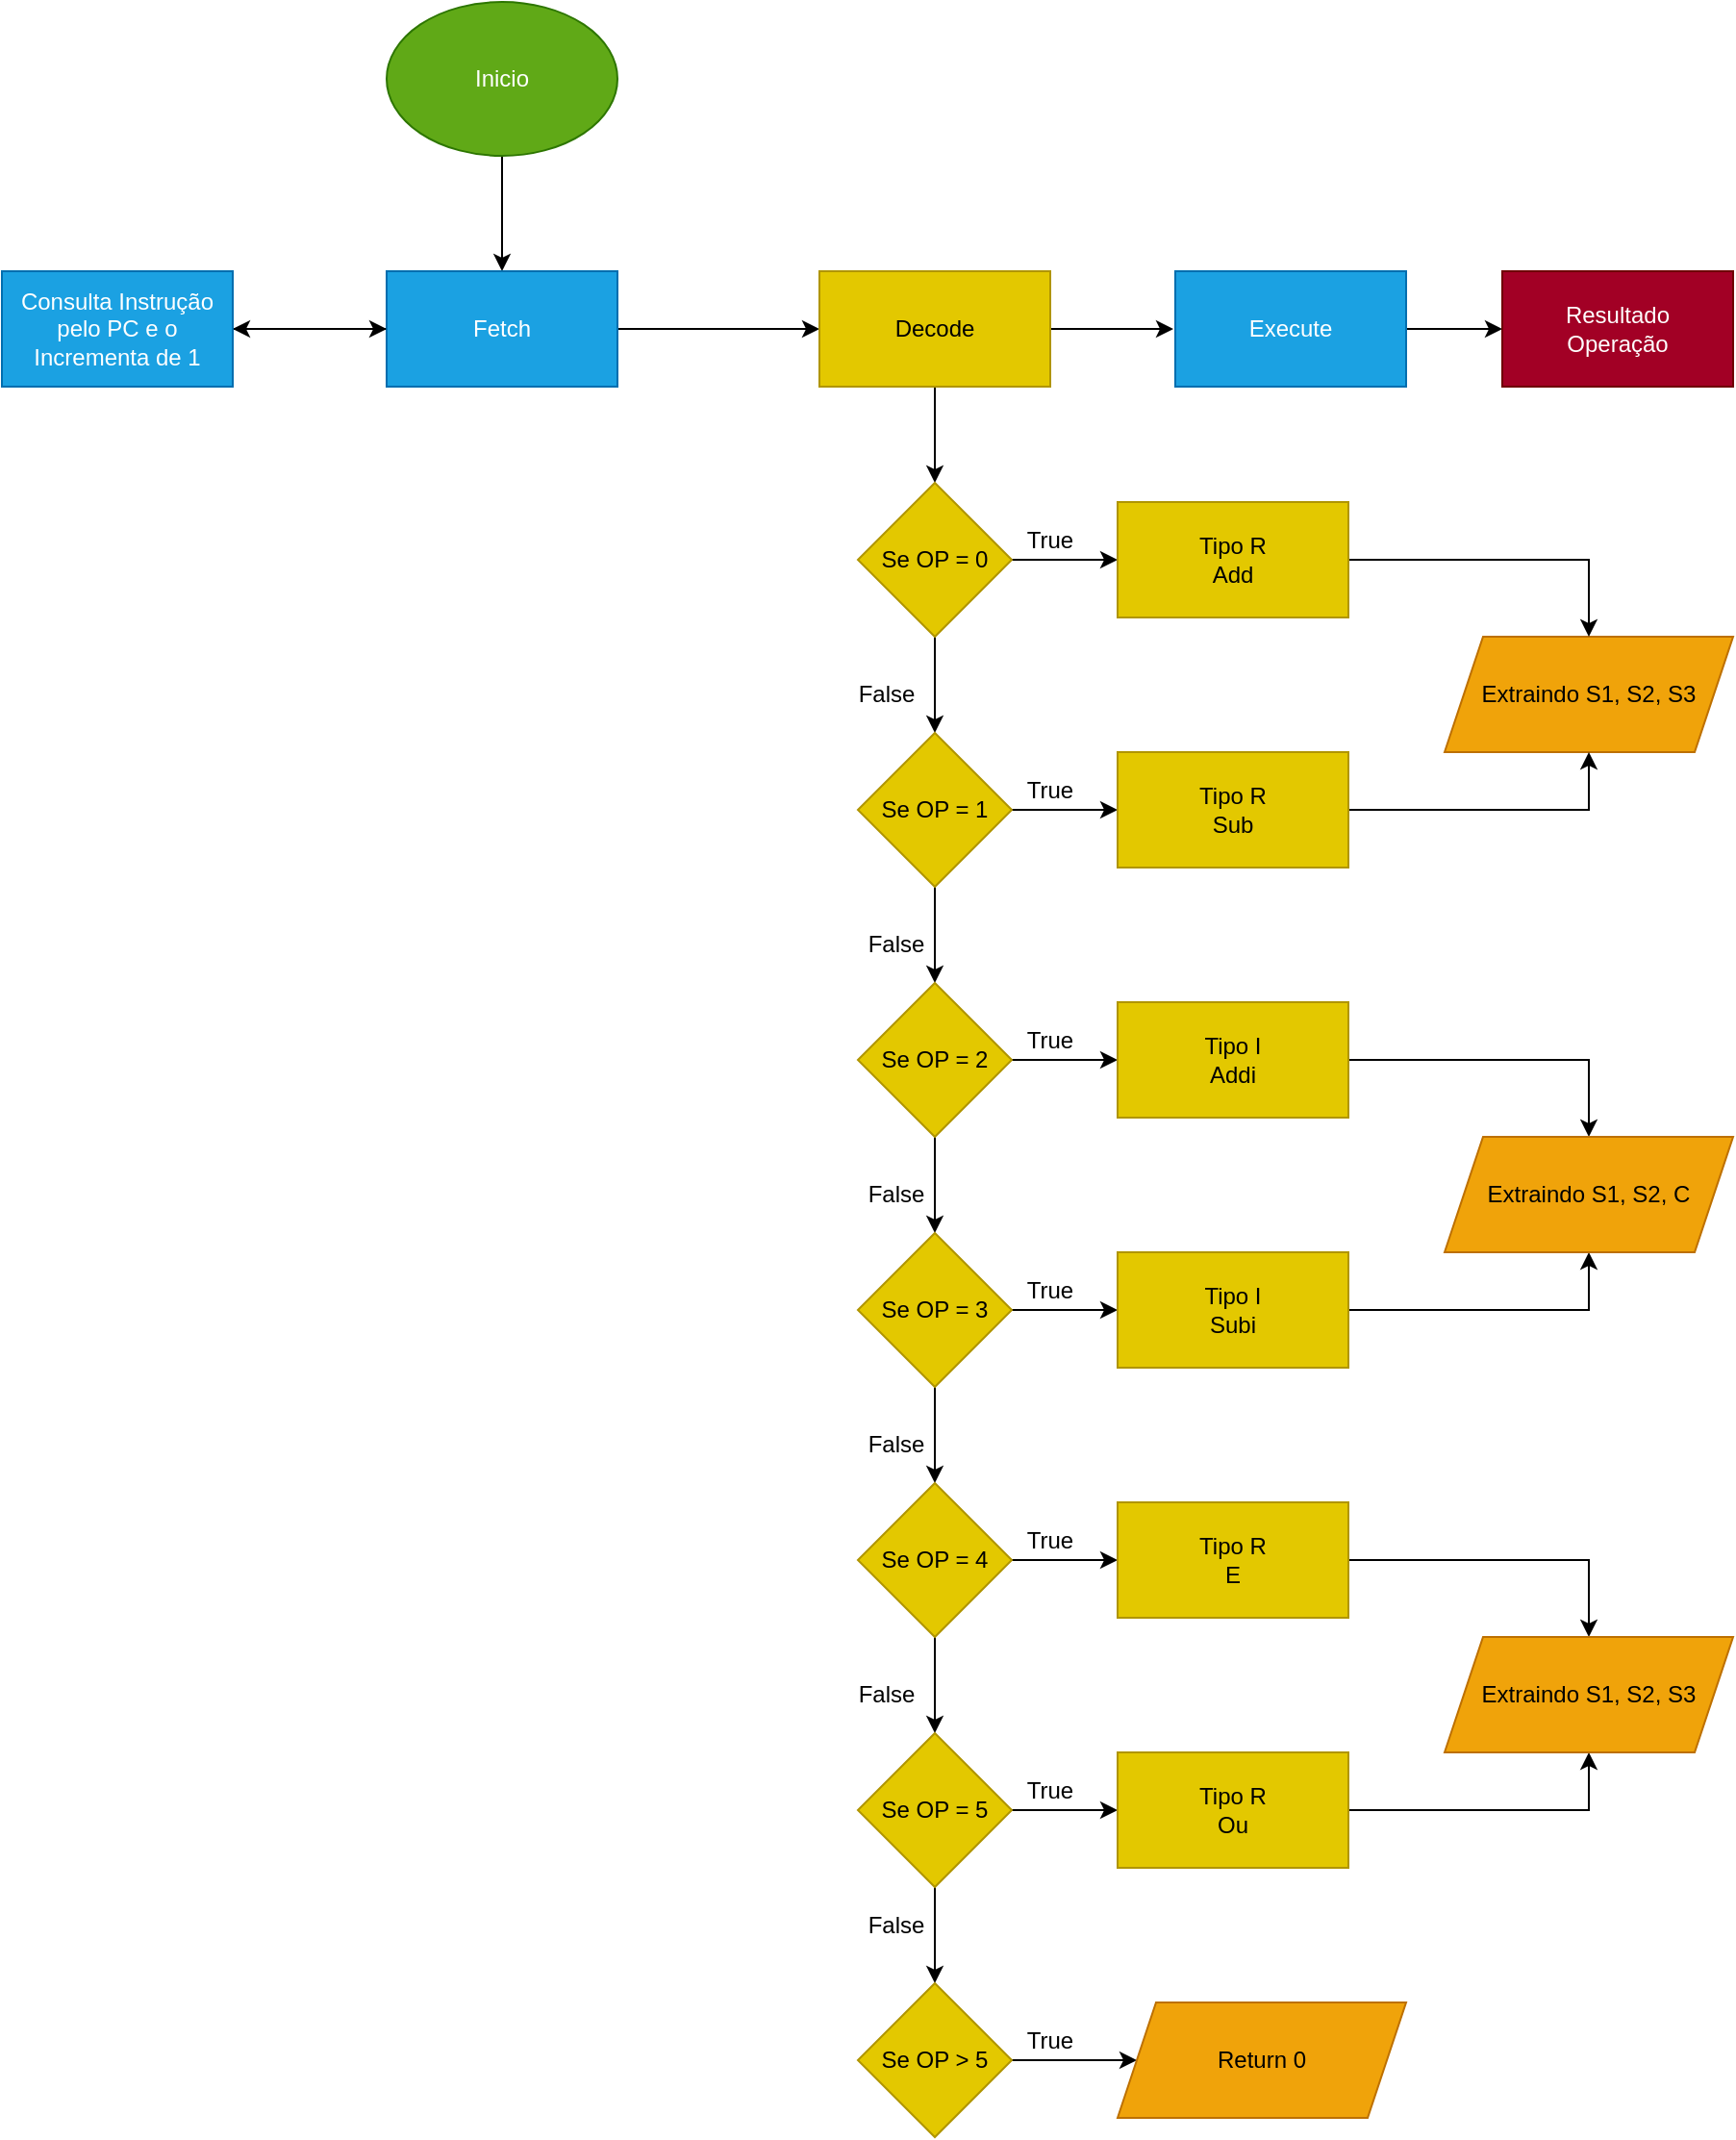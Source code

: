 <mxfile><diagram id="JADP3M5wRuzMCVo7Yq-Q" name="Page-1"><mxGraphModel dx="1400" dy="316" grid="1" gridSize="10" guides="1" tooltips="1" connect="1" arrows="1" fold="1" page="1" pageScale="1" pageWidth="850" pageHeight="1100" math="0" shadow="0"><root><mxCell id="0"/><mxCell id="1" parent="0"/><mxCell id="6" style="edgeStyle=orthogonalEdgeStyle;rounded=0;orthogonalLoop=1;jettySize=auto;html=1;entryX=0.5;entryY=0;entryDx=0;entryDy=0;" edge="1" parent="1" source="4" target="5"><mxGeometry relative="1" as="geometry"/></mxCell><mxCell id="4" value="Inicio" style="ellipse;whiteSpace=wrap;html=1;fillColor=#60a917;strokeColor=#2D7600;fontColor=#ffffff;" vertex="1" parent="1"><mxGeometry x="140" y="70" width="120" height="80" as="geometry"/></mxCell><mxCell id="8" style="edgeStyle=orthogonalEdgeStyle;rounded=0;orthogonalLoop=1;jettySize=auto;html=1;entryX=0;entryY=0.5;entryDx=0;entryDy=0;" edge="1" parent="1" source="5" target="7"><mxGeometry relative="1" as="geometry"/></mxCell><mxCell id="80" style="edgeStyle=orthogonalEdgeStyle;rounded=0;orthogonalLoop=1;jettySize=auto;html=1;" edge="1" parent="1" source="5"><mxGeometry relative="1" as="geometry"><mxPoint x="60" y="240" as="targetPoint"/></mxGeometry></mxCell><mxCell id="5" value="Fetch" style="rounded=0;whiteSpace=wrap;html=1;fillColor=#1ba1e2;strokeColor=#006EAF;fontColor=#ffffff;" vertex="1" parent="1"><mxGeometry x="140" y="210" width="120" height="60" as="geometry"/></mxCell><mxCell id="75" style="edgeStyle=orthogonalEdgeStyle;rounded=0;orthogonalLoop=1;jettySize=auto;html=1;" edge="1" parent="1" source="7"><mxGeometry relative="1" as="geometry"><mxPoint x="549" y="240" as="targetPoint"/></mxGeometry></mxCell><mxCell id="96" style="edgeStyle=orthogonalEdgeStyle;rounded=0;orthogonalLoop=1;jettySize=auto;html=1;entryX=0.5;entryY=0;entryDx=0;entryDy=0;" edge="1" parent="1" source="7" target="36"><mxGeometry relative="1" as="geometry"/></mxCell><mxCell id="7" value="Decode" style="rounded=0;whiteSpace=wrap;html=1;fillColor=#e3c800;strokeColor=#B09500;fontColor=#000000;" vertex="1" parent="1"><mxGeometry x="365" y="210" width="120" height="60" as="geometry"/></mxCell><mxCell id="35" style="edgeStyle=orthogonalEdgeStyle;rounded=0;orthogonalLoop=1;jettySize=auto;html=1;entryX=0.5;entryY=0;entryDx=0;entryDy=0;" edge="1" parent="1" source="36"><mxGeometry relative="1" as="geometry"><mxPoint x="425" y="450" as="targetPoint"/></mxGeometry></mxCell><mxCell id="41" style="edgeStyle=orthogonalEdgeStyle;rounded=0;orthogonalLoop=1;jettySize=auto;html=1;" edge="1" parent="1" source="36" target="40"><mxGeometry relative="1" as="geometry"/></mxCell><mxCell id="36" value="Se OP = 0" style="rhombus;whiteSpace=wrap;html=1;fillColor=#e3c800;strokeColor=#B09500;fontColor=#000000;" vertex="1" parent="1"><mxGeometry x="385" y="320" width="80" height="80" as="geometry"/></mxCell><mxCell id="38" value="Extraindo S1, S2, S3" style="shape=parallelogram;perimeter=parallelogramPerimeter;whiteSpace=wrap;html=1;fixedSize=1;fillColor=#f0a30a;strokeColor=#BD7000;fontColor=#000000;" vertex="1" parent="1"><mxGeometry x="690" y="400" width="150" height="60" as="geometry"/></mxCell><mxCell id="42" style="edgeStyle=orthogonalEdgeStyle;rounded=0;orthogonalLoop=1;jettySize=auto;html=1;" edge="1" parent="1" source="40" target="38"><mxGeometry relative="1" as="geometry"><Array as="points"><mxPoint x="765" y="360"/></Array></mxGeometry></mxCell><mxCell id="40" value="Tipo R&lt;br&gt;Add" style="rounded=0;whiteSpace=wrap;html=1;fillColor=#e3c800;strokeColor=#B09500;fontColor=#000000;" vertex="1" parent="1"><mxGeometry x="520" y="330" width="120" height="60" as="geometry"/></mxCell><mxCell id="43" style="edgeStyle=orthogonalEdgeStyle;rounded=0;orthogonalLoop=1;jettySize=auto;html=1;entryX=0.5;entryY=0;entryDx=0;entryDy=0;" edge="1" parent="1" source="44"><mxGeometry relative="1" as="geometry"><mxPoint x="425" y="580" as="targetPoint"/></mxGeometry></mxCell><mxCell id="49" style="edgeStyle=orthogonalEdgeStyle;rounded=0;orthogonalLoop=1;jettySize=auto;html=1;entryX=0;entryY=0.5;entryDx=0;entryDy=0;" edge="1" parent="1" source="44" target="48"><mxGeometry relative="1" as="geometry"/></mxCell><mxCell id="44" value="Se OP = 1" style="rhombus;whiteSpace=wrap;html=1;fillColor=#e3c800;strokeColor=#B09500;fontColor=#000000;" vertex="1" parent="1"><mxGeometry x="385" y="450" width="80" height="80" as="geometry"/></mxCell><mxCell id="50" style="edgeStyle=orthogonalEdgeStyle;rounded=0;orthogonalLoop=1;jettySize=auto;html=1;entryX=0.5;entryY=1;entryDx=0;entryDy=0;" edge="1" parent="1" source="48" target="38"><mxGeometry relative="1" as="geometry"/></mxCell><mxCell id="48" value="Tipo R&lt;br&gt;Sub" style="rounded=0;whiteSpace=wrap;html=1;fillColor=#e3c800;strokeColor=#B09500;fontColor=#000000;" vertex="1" parent="1"><mxGeometry x="520" y="460" width="120" height="60" as="geometry"/></mxCell><mxCell id="51" style="edgeStyle=orthogonalEdgeStyle;rounded=0;orthogonalLoop=1;jettySize=auto;html=1;entryX=0.5;entryY=0;entryDx=0;entryDy=0;" edge="1" parent="1" source="53"><mxGeometry relative="1" as="geometry"><mxPoint x="425" y="710" as="targetPoint"/></mxGeometry></mxCell><mxCell id="52" style="edgeStyle=orthogonalEdgeStyle;rounded=0;orthogonalLoop=1;jettySize=auto;html=1;" edge="1" parent="1" source="53" target="55"><mxGeometry relative="1" as="geometry"/></mxCell><mxCell id="53" value="Se OP = 2" style="rhombus;whiteSpace=wrap;html=1;fillColor=#e3c800;strokeColor=#B09500;fontColor=#000000;" vertex="1" parent="1"><mxGeometry x="385" y="580" width="80" height="80" as="geometry"/></mxCell><mxCell id="54" style="edgeStyle=orthogonalEdgeStyle;rounded=0;orthogonalLoop=1;jettySize=auto;html=1;" edge="1" parent="1" source="55"><mxGeometry relative="1" as="geometry"><mxPoint x="765" y="660" as="targetPoint"/><Array as="points"><mxPoint x="765" y="620"/></Array></mxGeometry></mxCell><mxCell id="55" value="Tipo I&lt;br&gt;Addi" style="rounded=0;whiteSpace=wrap;html=1;fillColor=#e3c800;strokeColor=#B09500;fontColor=#000000;" vertex="1" parent="1"><mxGeometry x="520" y="590" width="120" height="60" as="geometry"/></mxCell><mxCell id="56" style="edgeStyle=orthogonalEdgeStyle;rounded=0;orthogonalLoop=1;jettySize=auto;html=1;entryX=0.5;entryY=0;entryDx=0;entryDy=0;" edge="1" parent="1" source="58"><mxGeometry relative="1" as="geometry"><mxPoint x="425" y="840" as="targetPoint"/></mxGeometry></mxCell><mxCell id="57" style="edgeStyle=orthogonalEdgeStyle;rounded=0;orthogonalLoop=1;jettySize=auto;html=1;entryX=0;entryY=0.5;entryDx=0;entryDy=0;" edge="1" parent="1" source="58" target="60"><mxGeometry relative="1" as="geometry"/></mxCell><mxCell id="58" value="Se OP = 3" style="rhombus;whiteSpace=wrap;html=1;fillColor=#e3c800;strokeColor=#B09500;fontColor=#000000;" vertex="1" parent="1"><mxGeometry x="385" y="710" width="80" height="80" as="geometry"/></mxCell><mxCell id="62" style="edgeStyle=orthogonalEdgeStyle;rounded=0;orthogonalLoop=1;jettySize=auto;html=1;entryX=0.5;entryY=1;entryDx=0;entryDy=0;" edge="1" parent="1" source="60" target="61"><mxGeometry relative="1" as="geometry"><mxPoint x="770" y="750" as="targetPoint"/></mxGeometry></mxCell><mxCell id="60" value="Tipo I&lt;br&gt;Subi" style="rounded=0;whiteSpace=wrap;html=1;fillColor=#e3c800;strokeColor=#B09500;fontColor=#000000;" vertex="1" parent="1"><mxGeometry x="520" y="720" width="120" height="60" as="geometry"/></mxCell><mxCell id="61" value="Extraindo S1, S2, C" style="shape=parallelogram;perimeter=parallelogramPerimeter;whiteSpace=wrap;html=1;fixedSize=1;fillColor=#f0a30a;strokeColor=#BD7000;fontColor=#000000;" vertex="1" parent="1"><mxGeometry x="690" y="660" width="150" height="60" as="geometry"/></mxCell><mxCell id="63" style="edgeStyle=orthogonalEdgeStyle;rounded=0;orthogonalLoop=1;jettySize=auto;html=1;entryX=0.5;entryY=0;entryDx=0;entryDy=0;" edge="1" parent="1" source="65"><mxGeometry relative="1" as="geometry"><mxPoint x="425" y="970" as="targetPoint"/></mxGeometry></mxCell><mxCell id="64" style="edgeStyle=orthogonalEdgeStyle;rounded=0;orthogonalLoop=1;jettySize=auto;html=1;" edge="1" parent="1" source="65" target="67"><mxGeometry relative="1" as="geometry"/></mxCell><mxCell id="65" value="Se OP = 4" style="rhombus;whiteSpace=wrap;html=1;fillColor=#e3c800;strokeColor=#B09500;fontColor=#000000;" vertex="1" parent="1"><mxGeometry x="385" y="840" width="80" height="80" as="geometry"/></mxCell><mxCell id="66" style="edgeStyle=orthogonalEdgeStyle;rounded=0;orthogonalLoop=1;jettySize=auto;html=1;" edge="1" parent="1" source="67"><mxGeometry relative="1" as="geometry"><mxPoint x="765" y="920" as="targetPoint"/><Array as="points"><mxPoint x="765" y="880"/></Array></mxGeometry></mxCell><mxCell id="67" value="Tipo R&lt;br&gt;E" style="rounded=0;whiteSpace=wrap;html=1;fillColor=#e3c800;strokeColor=#B09500;fontColor=#000000;" vertex="1" parent="1"><mxGeometry x="520" y="850" width="120" height="60" as="geometry"/></mxCell><mxCell id="69" style="edgeStyle=orthogonalEdgeStyle;rounded=0;orthogonalLoop=1;jettySize=auto;html=1;entryX=0;entryY=0.5;entryDx=0;entryDy=0;" edge="1" parent="1" source="70" target="72"><mxGeometry relative="1" as="geometry"/></mxCell><mxCell id="97" style="edgeStyle=orthogonalEdgeStyle;rounded=0;orthogonalLoop=1;jettySize=auto;html=1;entryX=0.5;entryY=0;entryDx=0;entryDy=0;" edge="1" parent="1" source="70" target="81"><mxGeometry relative="1" as="geometry"/></mxCell><mxCell id="70" value="Se OP = 5" style="rhombus;whiteSpace=wrap;html=1;fillColor=#e3c800;strokeColor=#B09500;fontColor=#000000;" vertex="1" parent="1"><mxGeometry x="385" y="970" width="80" height="80" as="geometry"/></mxCell><mxCell id="71" style="edgeStyle=orthogonalEdgeStyle;rounded=0;orthogonalLoop=1;jettySize=auto;html=1;entryX=0.5;entryY=1;entryDx=0;entryDy=0;" edge="1" parent="1" source="72" target="73"><mxGeometry relative="1" as="geometry"><mxPoint x="770" y="1010" as="targetPoint"/></mxGeometry></mxCell><mxCell id="72" value="Tipo R&lt;br&gt;Ou" style="rounded=0;whiteSpace=wrap;html=1;fillColor=#e3c800;strokeColor=#B09500;fontColor=#000000;" vertex="1" parent="1"><mxGeometry x="520" y="980" width="120" height="60" as="geometry"/></mxCell><mxCell id="73" value="Extraindo S1, S2, S3" style="shape=parallelogram;perimeter=parallelogramPerimeter;whiteSpace=wrap;html=1;fixedSize=1;fillColor=#f0a30a;strokeColor=#BD7000;fontColor=#000000;" vertex="1" parent="1"><mxGeometry x="690" y="920" width="150" height="60" as="geometry"/></mxCell><mxCell id="77" style="edgeStyle=orthogonalEdgeStyle;rounded=0;orthogonalLoop=1;jettySize=auto;html=1;entryX=0;entryY=0.5;entryDx=0;entryDy=0;" edge="1" parent="1" source="74" target="76"><mxGeometry relative="1" as="geometry"/></mxCell><mxCell id="74" value="Execute" style="rounded=0;whiteSpace=wrap;html=1;fillColor=#1ba1e2;strokeColor=#006EAF;fontColor=#ffffff;" vertex="1" parent="1"><mxGeometry x="550" y="210" width="120" height="60" as="geometry"/></mxCell><mxCell id="76" value="Resultado&lt;br&gt;Operação" style="rounded=0;whiteSpace=wrap;html=1;fillColor=#a20025;strokeColor=#6F0000;fontColor=#ffffff;" vertex="1" parent="1"><mxGeometry x="720" y="210" width="120" height="60" as="geometry"/></mxCell><mxCell id="79" style="edgeStyle=orthogonalEdgeStyle;rounded=0;orthogonalLoop=1;jettySize=auto;html=1;entryX=0;entryY=0.5;entryDx=0;entryDy=0;" edge="1" parent="1" source="78" target="5"><mxGeometry relative="1" as="geometry"/></mxCell><mxCell id="78" value="Consulta Instrução pelo PC e o Incrementa de 1" style="rounded=0;whiteSpace=wrap;html=1;fillColor=#1ba1e2;strokeColor=#006EAF;fontColor=#ffffff;" vertex="1" parent="1"><mxGeometry x="-60" y="210" width="120" height="60" as="geometry"/></mxCell><mxCell id="101" style="edgeStyle=orthogonalEdgeStyle;rounded=0;orthogonalLoop=1;jettySize=auto;html=1;" edge="1" parent="1" source="81" target="100"><mxGeometry relative="1" as="geometry"/></mxCell><mxCell id="81" value="Se OP &amp;gt; 5" style="rhombus;whiteSpace=wrap;html=1;fillColor=#e3c800;strokeColor=#B09500;fontColor=#000000;" vertex="1" parent="1"><mxGeometry x="385" y="1100" width="80" height="80" as="geometry"/></mxCell><mxCell id="82" value="True" style="text;html=1;strokeColor=none;fillColor=none;align=center;verticalAlign=middle;whiteSpace=wrap;rounded=0;" vertex="1" parent="1"><mxGeometry x="465" y="990" width="40" height="20" as="geometry"/></mxCell><mxCell id="83" value="False" style="text;html=1;strokeColor=none;fillColor=none;align=center;verticalAlign=middle;whiteSpace=wrap;rounded=0;" vertex="1" parent="1"><mxGeometry x="380" y="940" width="40" height="20" as="geometry"/></mxCell><mxCell id="85" value="True" style="text;html=1;strokeColor=none;fillColor=none;align=center;verticalAlign=middle;whiteSpace=wrap;rounded=0;" vertex="1" parent="1"><mxGeometry x="465" y="860" width="40" height="20" as="geometry"/></mxCell><mxCell id="86" value="True" style="text;html=1;strokeColor=none;fillColor=none;align=center;verticalAlign=middle;whiteSpace=wrap;rounded=0;" vertex="1" parent="1"><mxGeometry x="465" y="730" width="40" height="20" as="geometry"/></mxCell><mxCell id="87" value="True" style="text;html=1;strokeColor=none;fillColor=none;align=center;verticalAlign=middle;whiteSpace=wrap;rounded=0;" vertex="1" parent="1"><mxGeometry x="465" y="600" width="40" height="20" as="geometry"/></mxCell><mxCell id="88" value="True" style="text;html=1;strokeColor=none;fillColor=none;align=center;verticalAlign=middle;whiteSpace=wrap;rounded=0;" vertex="1" parent="1"><mxGeometry x="465" y="470" width="40" height="20" as="geometry"/></mxCell><mxCell id="90" value="True" style="text;html=1;strokeColor=none;fillColor=none;align=center;verticalAlign=middle;whiteSpace=wrap;rounded=0;" vertex="1" parent="1"><mxGeometry x="465" y="340" width="40" height="20" as="geometry"/></mxCell><mxCell id="91" value="False" style="text;html=1;strokeColor=none;fillColor=none;align=center;verticalAlign=middle;whiteSpace=wrap;rounded=0;" vertex="1" parent="1"><mxGeometry x="385" y="810" width="40" height="20" as="geometry"/></mxCell><mxCell id="92" value="False" style="text;html=1;strokeColor=none;fillColor=none;align=center;verticalAlign=middle;whiteSpace=wrap;rounded=0;" vertex="1" parent="1"><mxGeometry x="385" y="680" width="40" height="20" as="geometry"/></mxCell><mxCell id="93" value="False" style="text;html=1;strokeColor=none;fillColor=none;align=center;verticalAlign=middle;whiteSpace=wrap;rounded=0;" vertex="1" parent="1"><mxGeometry x="385" y="550" width="40" height="20" as="geometry"/></mxCell><mxCell id="94" value="False" style="text;html=1;strokeColor=none;fillColor=none;align=center;verticalAlign=middle;whiteSpace=wrap;rounded=0;" vertex="1" parent="1"><mxGeometry x="380" y="420" width="40" height="20" as="geometry"/></mxCell><mxCell id="98" value="False" style="text;html=1;strokeColor=none;fillColor=none;align=center;verticalAlign=middle;whiteSpace=wrap;rounded=0;" vertex="1" parent="1"><mxGeometry x="385" y="1060" width="40" height="20" as="geometry"/></mxCell><mxCell id="99" value="True" style="text;html=1;strokeColor=none;fillColor=none;align=center;verticalAlign=middle;whiteSpace=wrap;rounded=0;" vertex="1" parent="1"><mxGeometry x="465" y="1120" width="40" height="20" as="geometry"/></mxCell><mxCell id="100" value="Return 0" style="shape=parallelogram;perimeter=parallelogramPerimeter;whiteSpace=wrap;html=1;fixedSize=1;fillColor=#f0a30a;strokeColor=#BD7000;fontColor=#000000;" vertex="1" parent="1"><mxGeometry x="520" y="1110" width="150" height="60" as="geometry"/></mxCell></root></mxGraphModel></diagram></mxfile>